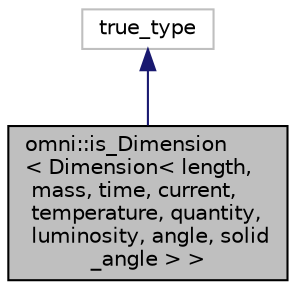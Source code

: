 digraph "omni::is_Dimension&lt; Dimension&lt; length, mass, time, current, temperature, quantity, luminosity, angle, solid_angle &gt; &gt;"
{
  edge [fontname="Helvetica",fontsize="10",labelfontname="Helvetica",labelfontsize="10"];
  node [fontname="Helvetica",fontsize="10",shape=record];
  Node0 [label="omni::is_Dimension\l\< Dimension\< length,\l mass, time, current,\l temperature, quantity,\l luminosity, angle, solid\l_angle \> \>",height=0.2,width=0.4,color="black", fillcolor="grey75", style="filled", fontcolor="black"];
  Node1 -> Node0 [dir="back",color="midnightblue",fontsize="10",style="solid",fontname="Helvetica"];
  Node1 [label="true_type",height=0.2,width=0.4,color="grey75", fillcolor="white", style="filled"];
}
